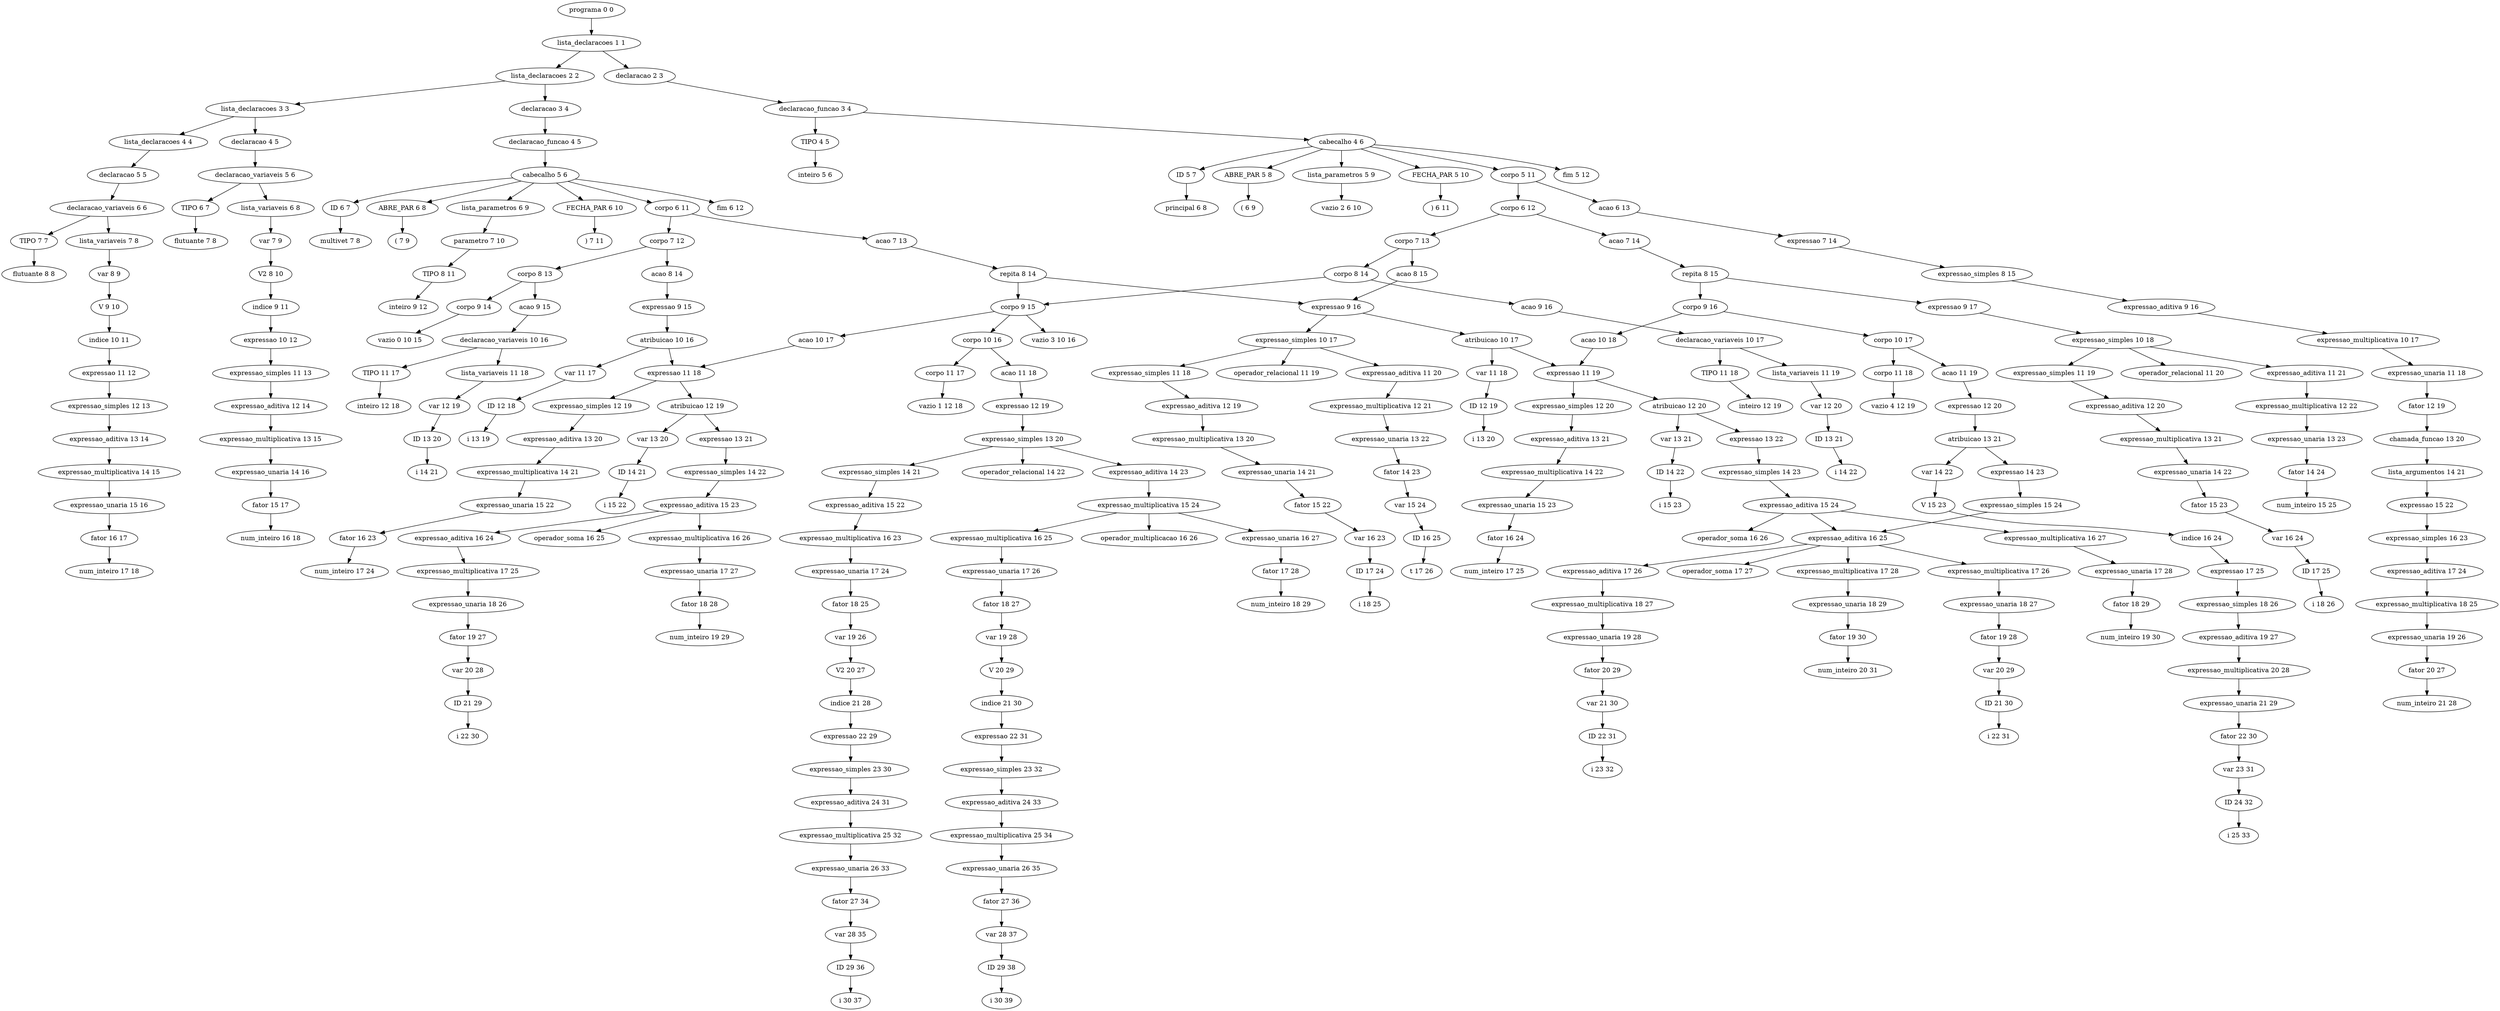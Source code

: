 digraph G {
	"programa 0 0" -> "lista_declaracoes 1 1"
	"lista_declaracoes 1 1" -> "lista_declaracoes 2 2"
	"lista_declaracoes 2 2" -> "lista_declaracoes 3 3"
	"lista_declaracoes 3 3" -> "lista_declaracoes 4 4"
	"lista_declaracoes 4 4" -> "declaracao 5 5"
	"declaracao 5 5" -> "declaracao_variaveis 6 6"
	"declaracao_variaveis 6 6" -> "TIPO 7 7"
	"TIPO 7 7" -> "flutuante 8 8"
	"declaracao_variaveis 6 6" -> "lista_variaveis 7 8"
	"lista_variaveis 7 8" -> "var 8 9"
	"var 8 9" -> "V 9 10"
	"V 9 10" -> "indice 10 11"
	"indice 10 11" -> "expressao 11 12"
	"expressao 11 12" -> "expressao_simples 12 13"
	"expressao_simples 12 13" -> "expressao_aditiva 13 14"
	"expressao_aditiva 13 14" -> "expressao_multiplicativa 14 15"
	"expressao_multiplicativa 14 15" -> "expressao_unaria 15 16"
	"expressao_unaria 15 16" -> "fator 16 17"
	"fator 16 17" -> "num_inteiro 17 18"
	"lista_declaracoes 3 3" -> "declaracao 4 5"
	"declaracao 4 5" -> "declaracao_variaveis 5 6"
	"declaracao_variaveis 5 6" -> "TIPO 6 7"
	"TIPO 6 7" -> "flutuante 7 8"
	"declaracao_variaveis 5 6" -> "lista_variaveis 6 8"
	"lista_variaveis 6 8" -> "var 7 9"
	"var 7 9" -> "V2 8 10"
	"V2 8 10" -> "indice 9 11"
	"indice 9 11" -> "expressao 10 12"
	"expressao 10 12" -> "expressao_simples 11 13"
	"expressao_simples 11 13" -> "expressao_aditiva 12 14"
	"expressao_aditiva 12 14" -> "expressao_multiplicativa 13 15"
	"expressao_multiplicativa 13 15" -> "expressao_unaria 14 16"
	"expressao_unaria 14 16" -> "fator 15 17"
	"fator 15 17" -> "num_inteiro 16 18"
	"lista_declaracoes 2 2" -> "declaracao 3 4"
	"declaracao 3 4" -> "declaracao_funcao 4 5"
	"declaracao_funcao 4 5" -> "cabecalho 5 6"
	"cabecalho 5 6" -> "ID 6 7"
	"ID 6 7" -> "multivet 7 8"
	"cabecalho 5 6" -> "ABRE_PAR 6 8"
	"ABRE_PAR 6 8" -> "( 7 9"
	"cabecalho 5 6" -> "lista_parametros 6 9"
	"lista_parametros 6 9" -> "parametro 7 10"
	"parametro 7 10" -> "TIPO 8 11"
	"TIPO 8 11" -> "inteiro 9 12"
	"cabecalho 5 6" -> "FECHA_PAR 6 10"
	"FECHA_PAR 6 10" -> ") 7 11"
	"cabecalho 5 6" -> "corpo 6 11"
	"corpo 6 11" -> "corpo 7 12"
	"corpo 7 12" -> "corpo 8 13"
	"corpo 8 13" -> "corpo 9 14"
	"corpo 9 14" -> "vazio 0 10 15"
	"corpo 8 13" -> "acao 9 15"
	"acao 9 15" -> "declaracao_variaveis 10 16"
	"declaracao_variaveis 10 16" -> "TIPO 11 17"
	"TIPO 11 17" -> "inteiro 12 18"
	"declaracao_variaveis 10 16" -> "lista_variaveis 11 18"
	"lista_variaveis 11 18" -> "var 12 19"
	"var 12 19" -> "ID 13 20"
	"ID 13 20" -> "i 14 21"
	"corpo 7 12" -> "acao 8 14"
	"acao 8 14" -> "expressao 9 15"
	"expressao 9 15" -> "atribuicao 10 16"
	"atribuicao 10 16" -> "var 11 17"
	"var 11 17" -> "ID 12 18"
	"ID 12 18" -> "i 13 19"
	"atribuicao 10 16" -> "expressao 11 18"
	"expressao 11 18" -> "expressao_simples 12 19"
	"expressao_simples 12 19" -> "expressao_aditiva 13 20"
	"expressao_aditiva 13 20" -> "expressao_multiplicativa 14 21"
	"expressao_multiplicativa 14 21" -> "expressao_unaria 15 22"
	"expressao_unaria 15 22" -> "fator 16 23"
	"fator 16 23" -> "num_inteiro 17 24"
	"corpo 6 11" -> "acao 7 13"
	"acao 7 13" -> "repita 8 14"
	"repita 8 14" -> "corpo 9 15"
	"corpo 9 15" -> "corpo 10 16"
	"corpo 10 16" -> "corpo 11 17"
	"corpo 11 17" -> "vazio 1 12 18"
	"corpo 10 16" -> "acao 11 18"
	"acao 11 18" -> "expressao 12 19"
	"expressao 12 19" -> "expressao_simples 13 20"
	"expressao_simples 13 20" -> "expressao_simples 14 21"
	"expressao_simples 14 21" -> "expressao_aditiva 15 22"
	"expressao_aditiva 15 22" -> "expressao_multiplicativa 16 23"
	"expressao_multiplicativa 16 23" -> "expressao_unaria 17 24"
	"expressao_unaria 17 24" -> "fator 18 25"
	"fator 18 25" -> "var 19 26"
	"var 19 26" -> "V2 20 27"
	"V2 20 27" -> "indice 21 28"
	"indice 21 28" -> "expressao 22 29"
	"expressao 22 29" -> "expressao_simples 23 30"
	"expressao_simples 23 30" -> "expressao_aditiva 24 31"
	"expressao_aditiva 24 31" -> "expressao_multiplicativa 25 32"
	"expressao_multiplicativa 25 32" -> "expressao_unaria 26 33"
	"expressao_unaria 26 33" -> "fator 27 34"
	"fator 27 34" -> "var 28 35"
	"var 28 35" -> "ID 29 36"
	"ID 29 36" -> "i 30 37"
	"expressao_simples 13 20" -> "operador_relacional 14 22"
	"expressao_simples 13 20" -> "expressao_aditiva 14 23"
	"expressao_aditiva 14 23" -> "expressao_multiplicativa 15 24"
	"expressao_multiplicativa 15 24" -> "expressao_multiplicativa 16 25"
	"expressao_multiplicativa 16 25" -> "expressao_unaria 17 26"
	"expressao_unaria 17 26" -> "fator 18 27"
	"fator 18 27" -> "var 19 28"
	"var 19 28" -> "V 20 29"
	"V 20 29" -> "indice 21 30"
	"indice 21 30" -> "expressao 22 31"
	"expressao 22 31" -> "expressao_simples 23 32"
	"expressao_simples 23 32" -> "expressao_aditiva 24 33"
	"expressao_aditiva 24 33" -> "expressao_multiplicativa 25 34"
	"expressao_multiplicativa 25 34" -> "expressao_unaria 26 35"
	"expressao_unaria 26 35" -> "fator 27 36"
	"fator 27 36" -> "var 28 37"
	"var 28 37" -> "ID 29 38"
	"ID 29 38" -> "i 30 39"
	"expressao_multiplicativa 15 24" -> "operador_multiplicacao 16 26"
	"expressao_multiplicativa 15 24" -> "expressao_unaria 16 27"
	"expressao_unaria 16 27" -> "fator 17 28"
	"fator 17 28" -> "num_inteiro 18 29"
	"corpo 9 15" -> "acao 10 17"
	"acao 10 17" -> "expressao 11 18"
	"expressao 11 18" -> "atribuicao 12 19"
	"atribuicao 12 19" -> "var 13 20"
	"var 13 20" -> "ID 14 21"
	"ID 14 21" -> "i 15 22"
	"atribuicao 12 19" -> "expressao 13 21"
	"expressao 13 21" -> "expressao_simples 14 22"
	"expressao_simples 14 22" -> "expressao_aditiva 15 23"
	"expressao_aditiva 15 23" -> "expressao_aditiva 16 24"
	"expressao_aditiva 16 24" -> "expressao_multiplicativa 17 25"
	"expressao_multiplicativa 17 25" -> "expressao_unaria 18 26"
	"expressao_unaria 18 26" -> "fator 19 27"
	"fator 19 27" -> "var 20 28"
	"var 20 28" -> "ID 21 29"
	"ID 21 29" -> "i 22 30"
	"expressao_aditiva 15 23" -> "operador_soma 16 25"
	"expressao_aditiva 15 23" -> "expressao_multiplicativa 16 26"
	"expressao_multiplicativa 16 26" -> "expressao_unaria 17 27"
	"expressao_unaria 17 27" -> "fator 18 28"
	"fator 18 28" -> "num_inteiro 19 29"
	"repita 8 14" -> "expressao 9 16"
	"expressao 9 16" -> "expressao_simples 10 17"
	"expressao_simples 10 17" -> "expressao_simples 11 18"
	"expressao_simples 11 18" -> "expressao_aditiva 12 19"
	"expressao_aditiva 12 19" -> "expressao_multiplicativa 13 20"
	"expressao_multiplicativa 13 20" -> "expressao_unaria 14 21"
	"expressao_unaria 14 21" -> "fator 15 22"
	"fator 15 22" -> "var 16 23"
	"var 16 23" -> "ID 17 24"
	"ID 17 24" -> "i 18 25"
	"expressao_simples 10 17" -> "operador_relacional 11 19"
	"expressao_simples 10 17" -> "expressao_aditiva 11 20"
	"expressao_aditiva 11 20" -> "expressao_multiplicativa 12 21"
	"expressao_multiplicativa 12 21" -> "expressao_unaria 13 22"
	"expressao_unaria 13 22" -> "fator 14 23"
	"fator 14 23" -> "var 15 24"
	"var 15 24" -> "ID 16 25"
	"ID 16 25" -> "t 17 26"
	"cabecalho 5 6" -> "fim 6 12"
	"lista_declaracoes 1 1" -> "declaracao 2 3"
	"declaracao 2 3" -> "declaracao_funcao 3 4"
	"declaracao_funcao 3 4" -> "TIPO 4 5"
	"TIPO 4 5" -> "inteiro 5 6"
	"declaracao_funcao 3 4" -> "cabecalho 4 6"
	"cabecalho 4 6" -> "ID 5 7"
	"ID 5 7" -> "principal 6 8"
	"cabecalho 4 6" -> "ABRE_PAR 5 8"
	"ABRE_PAR 5 8" -> "( 6 9"
	"cabecalho 4 6" -> "lista_parametros 5 9"
	"lista_parametros 5 9" -> "vazio 2 6 10"
	"cabecalho 4 6" -> "FECHA_PAR 5 10"
	"FECHA_PAR 5 10" -> ") 6 11"
	"cabecalho 4 6" -> "corpo 5 11"
	"corpo 5 11" -> "corpo 6 12"
	"corpo 6 12" -> "corpo 7 13"
	"corpo 7 13" -> "corpo 8 14"
	"corpo 8 14" -> "corpo 9 15"
	"corpo 9 15" -> "vazio 3 10 16"
	"corpo 8 14" -> "acao 9 16"
	"acao 9 16" -> "declaracao_variaveis 10 17"
	"declaracao_variaveis 10 17" -> "TIPO 11 18"
	"TIPO 11 18" -> "inteiro 12 19"
	"declaracao_variaveis 10 17" -> "lista_variaveis 11 19"
	"lista_variaveis 11 19" -> "var 12 20"
	"var 12 20" -> "ID 13 21"
	"ID 13 21" -> "i 14 22"
	"corpo 7 13" -> "acao 8 15"
	"acao 8 15" -> "expressao 9 16"
	"expressao 9 16" -> "atribuicao 10 17"
	"atribuicao 10 17" -> "var 11 18"
	"var 11 18" -> "ID 12 19"
	"ID 12 19" -> "i 13 20"
	"atribuicao 10 17" -> "expressao 11 19"
	"expressao 11 19" -> "expressao_simples 12 20"
	"expressao_simples 12 20" -> "expressao_aditiva 13 21"
	"expressao_aditiva 13 21" -> "expressao_multiplicativa 14 22"
	"expressao_multiplicativa 14 22" -> "expressao_unaria 15 23"
	"expressao_unaria 15 23" -> "fator 16 24"
	"fator 16 24" -> "num_inteiro 17 25"
	"corpo 6 12" -> "acao 7 14"
	"acao 7 14" -> "repita 8 15"
	"repita 8 15" -> "corpo 9 16"
	"corpo 9 16" -> "corpo 10 17"
	"corpo 10 17" -> "corpo 11 18"
	"corpo 11 18" -> "vazio 4 12 19"
	"corpo 10 17" -> "acao 11 19"
	"acao 11 19" -> "expressao 12 20"
	"expressao 12 20" -> "atribuicao 13 21"
	"atribuicao 13 21" -> "var 14 22"
	"var 14 22" -> "V 15 23"
	"V 15 23" -> "indice 16 24"
	"indice 16 24" -> "expressao 17 25"
	"expressao 17 25" -> "expressao_simples 18 26"
	"expressao_simples 18 26" -> "expressao_aditiva 19 27"
	"expressao_aditiva 19 27" -> "expressao_multiplicativa 20 28"
	"expressao_multiplicativa 20 28" -> "expressao_unaria 21 29"
	"expressao_unaria 21 29" -> "fator 22 30"
	"fator 22 30" -> "var 23 31"
	"var 23 31" -> "ID 24 32"
	"ID 24 32" -> "i 25 33"
	"atribuicao 13 21" -> "expressao 14 23"
	"expressao 14 23" -> "expressao_simples 15 24"
	"expressao_simples 15 24" -> "expressao_aditiva 16 25"
	"expressao_aditiva 16 25" -> "expressao_aditiva 17 26"
	"expressao_aditiva 17 26" -> "expressao_multiplicativa 18 27"
	"expressao_multiplicativa 18 27" -> "expressao_unaria 19 28"
	"expressao_unaria 19 28" -> "fator 20 29"
	"fator 20 29" -> "var 21 30"
	"var 21 30" -> "ID 22 31"
	"ID 22 31" -> "i 23 32"
	"expressao_aditiva 16 25" -> "operador_soma 17 27"
	"expressao_aditiva 16 25" -> "expressao_multiplicativa 17 28"
	"expressao_multiplicativa 17 28" -> "expressao_unaria 18 29"
	"expressao_unaria 18 29" -> "fator 19 30"
	"fator 19 30" -> "num_inteiro 20 31"
	"corpo 9 16" -> "acao 10 18"
	"acao 10 18" -> "expressao 11 19"
	"expressao 11 19" -> "atribuicao 12 20"
	"atribuicao 12 20" -> "var 13 21"
	"var 13 21" -> "ID 14 22"
	"ID 14 22" -> "i 15 23"
	"atribuicao 12 20" -> "expressao 13 22"
	"expressao 13 22" -> "expressao_simples 14 23"
	"expressao_simples 14 23" -> "expressao_aditiva 15 24"
	"expressao_aditiva 15 24" -> "expressao_aditiva 16 25"
	"expressao_aditiva 16 25" -> "expressao_multiplicativa 17 26"
	"expressao_multiplicativa 17 26" -> "expressao_unaria 18 27"
	"expressao_unaria 18 27" -> "fator 19 28"
	"fator 19 28" -> "var 20 29"
	"var 20 29" -> "ID 21 30"
	"ID 21 30" -> "i 22 31"
	"expressao_aditiva 15 24" -> "operador_soma 16 26"
	"expressao_aditiva 15 24" -> "expressao_multiplicativa 16 27"
	"expressao_multiplicativa 16 27" -> "expressao_unaria 17 28"
	"expressao_unaria 17 28" -> "fator 18 29"
	"fator 18 29" -> "num_inteiro 19 30"
	"repita 8 15" -> "expressao 9 17"
	"expressao 9 17" -> "expressao_simples 10 18"
	"expressao_simples 10 18" -> "expressao_simples 11 19"
	"expressao_simples 11 19" -> "expressao_aditiva 12 20"
	"expressao_aditiva 12 20" -> "expressao_multiplicativa 13 21"
	"expressao_multiplicativa 13 21" -> "expressao_unaria 14 22"
	"expressao_unaria 14 22" -> "fator 15 23"
	"fator 15 23" -> "var 16 24"
	"var 16 24" -> "ID 17 25"
	"ID 17 25" -> "i 18 26"
	"expressao_simples 10 18" -> "operador_relacional 11 20"
	"expressao_simples 10 18" -> "expressao_aditiva 11 21"
	"expressao_aditiva 11 21" -> "expressao_multiplicativa 12 22"
	"expressao_multiplicativa 12 22" -> "expressao_unaria 13 23"
	"expressao_unaria 13 23" -> "fator 14 24"
	"fator 14 24" -> "num_inteiro 15 25"
	"corpo 5 11" -> "acao 6 13"
	"acao 6 13" -> "expressao 7 14"
	"expressao 7 14" -> "expressao_simples 8 15"
	"expressao_simples 8 15" -> "expressao_aditiva 9 16"
	"expressao_aditiva 9 16" -> "expressao_multiplicativa 10 17"
	"expressao_multiplicativa 10 17" -> "expressao_unaria 11 18"
	"expressao_unaria 11 18" -> "fator 12 19"
	"fator 12 19" -> "chamada_funcao 13 20"
	"chamada_funcao 13 20" -> "lista_argumentos 14 21"
	"lista_argumentos 14 21" -> "expressao 15 22"
	"expressao 15 22" -> "expressao_simples 16 23"
	"expressao_simples 16 23" -> "expressao_aditiva 17 24"
	"expressao_aditiva 17 24" -> "expressao_multiplicativa 18 25"
	"expressao_multiplicativa 18 25" -> "expressao_unaria 19 26"
	"expressao_unaria 19 26" -> "fator 20 27"
	"fator 20 27" -> "num_inteiro 21 28"
	"cabecalho 4 6" -> "fim 5 12"
}
